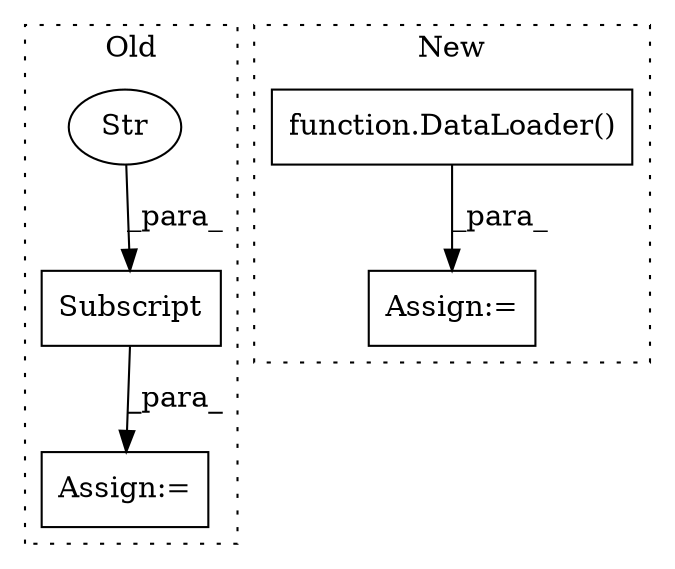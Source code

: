 digraph G {
subgraph cluster0 {
1 [label="Subscript" a="63" s="1565,0" l="22,0" shape="box"];
4 [label="Str" a="66" s="1578" l="8" shape="ellipse"];
5 [label="Assign:=" a="68" s="1562" l="3" shape="box"];
label = "Old";
style="dotted";
}
subgraph cluster1 {
2 [label="function.DataLoader()" a="75" s="1038,1060" l="11,146" shape="box"];
3 [label="Assign:=" a="68" s="1035" l="3" shape="box"];
label = "New";
style="dotted";
}
1 -> 5 [label="_para_"];
2 -> 3 [label="_para_"];
4 -> 1 [label="_para_"];
}